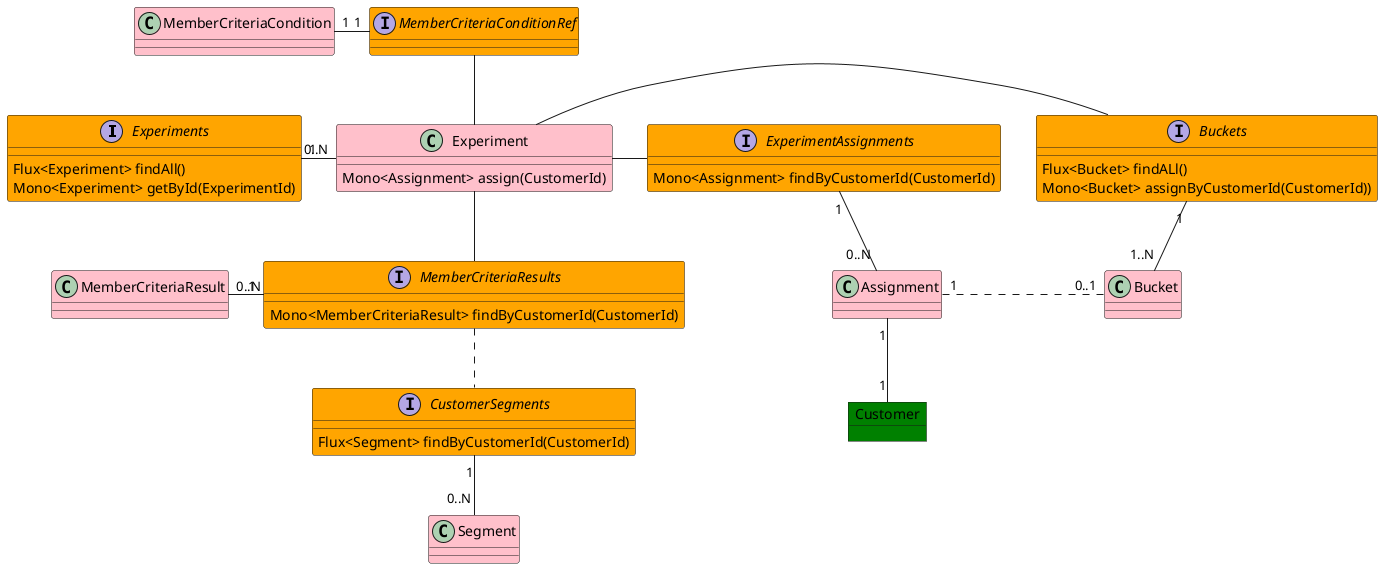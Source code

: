 @startuml
'https://plantuml.com/class-diagram

interface Experiments #orange {
    Flux<Experiment> findAll()
    Mono<Experiment> getById(ExperimentId)
}

class Experiment #pink {
    Mono<Assignment> assign(CustomerId)
}

Experiments "1" -right- "0..N" Experiment
interface MemberCriteriaConditionRef #orange
class MemberCriteriaCondition #Pink

Experiment  -up-  MemberCriteriaConditionRef
MemberCriteriaConditionRef "1" -left- "1" MemberCriteriaCondition

interface Buckets #orange {
    Flux<Bucket> findALl()
    Mono<Bucket> assignByCustomerId(CustomerId))
}
class Bucket #pink

Experiment  -right-  Buckets
Buckets "1" -down- "1..N" Bucket

interface MemberCriteriaResults #orange {
    Mono<MemberCriteriaResult> findByCustomerId(CustomerId)
}
class MemberCriteriaResult #pink

Experiment  -down-  MemberCriteriaResults
MemberCriteriaResults "1" -left- "0..N" MemberCriteriaResult

interface CustomerSegments #orange {
    Flux<Segment> findByCustomerId(CustomerId)
}
class Segment #pink

MemberCriteriaResults  .down.  CustomerSegments
CustomerSegments "1" -down- "0..N" Segment


interface ExperimentAssignments #orange {
    Mono<Assignment> findByCustomerId(CustomerId)
}
class Assignment #pink

object Customer #Green

Experiment  -right-  ExperimentAssignments
ExperimentAssignments "1" -down- "0..N" Assignment
Assignment "1" -D- "1" Customer
Assignment "1" .R. "0..1" Bucket


@enduml
